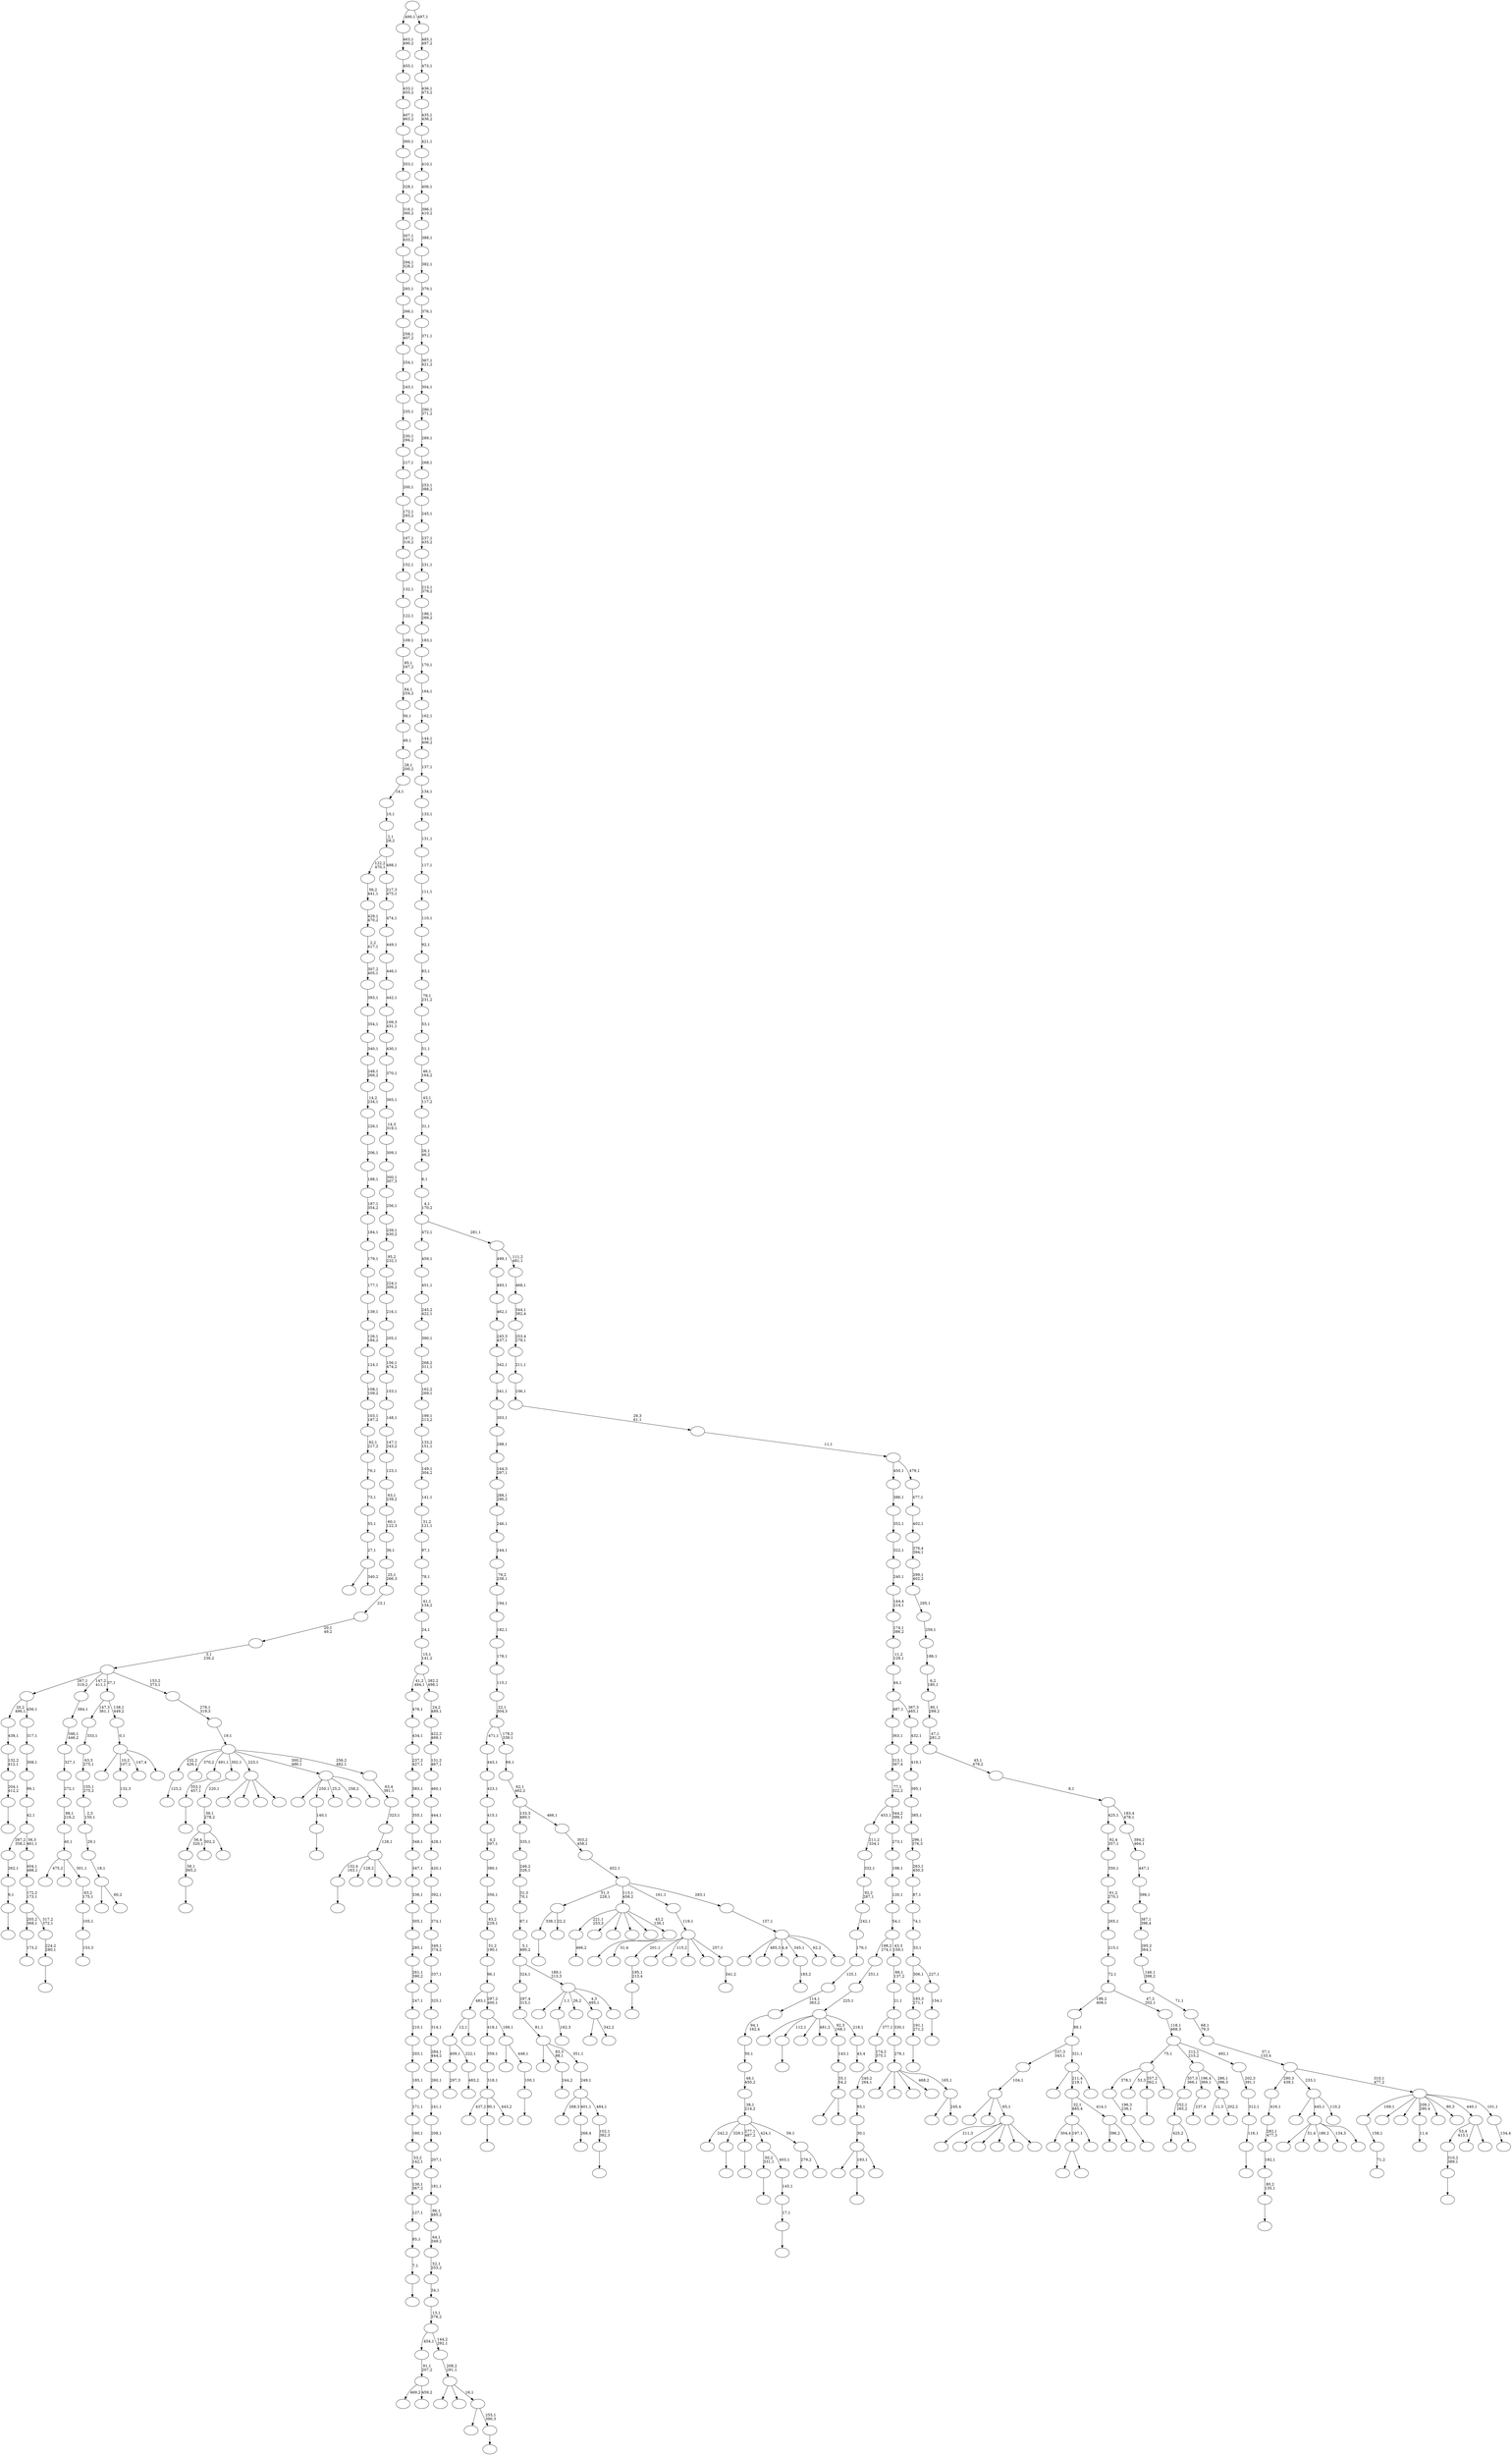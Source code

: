 digraph T {
	650 [label=""]
	649 [label=""]
	648 [label=""]
	647 [label=""]
	646 [label=""]
	645 [label=""]
	644 [label=""]
	643 [label=""]
	642 [label=""]
	641 [label=""]
	640 [label=""]
	639 [label=""]
	638 [label=""]
	637 [label=""]
	636 [label=""]
	635 [label=""]
	634 [label=""]
	633 [label=""]
	632 [label=""]
	631 [label=""]
	630 [label=""]
	629 [label=""]
	628 [label=""]
	627 [label=""]
	626 [label=""]
	625 [label=""]
	624 [label=""]
	623 [label=""]
	622 [label=""]
	621 [label=""]
	620 [label=""]
	619 [label=""]
	618 [label=""]
	617 [label=""]
	616 [label=""]
	615 [label=""]
	614 [label=""]
	613 [label=""]
	612 [label=""]
	611 [label=""]
	610 [label=""]
	609 [label=""]
	608 [label=""]
	607 [label=""]
	606 [label=""]
	605 [label=""]
	604 [label=""]
	603 [label=""]
	602 [label=""]
	601 [label=""]
	600 [label=""]
	599 [label=""]
	598 [label=""]
	597 [label=""]
	596 [label=""]
	595 [label=""]
	594 [label=""]
	593 [label=""]
	592 [label=""]
	591 [label=""]
	590 [label=""]
	589 [label=""]
	588 [label=""]
	587 [label=""]
	586 [label=""]
	585 [label=""]
	584 [label=""]
	583 [label=""]
	582 [label=""]
	581 [label=""]
	580 [label=""]
	579 [label=""]
	578 [label=""]
	577 [label=""]
	576 [label=""]
	575 [label=""]
	574 [label=""]
	573 [label=""]
	572 [label=""]
	571 [label=""]
	570 [label=""]
	569 [label=""]
	568 [label=""]
	567 [label=""]
	566 [label=""]
	565 [label=""]
	564 [label=""]
	563 [label=""]
	562 [label=""]
	561 [label=""]
	560 [label=""]
	559 [label=""]
	558 [label=""]
	557 [label=""]
	556 [label=""]
	555 [label=""]
	554 [label=""]
	553 [label=""]
	552 [label=""]
	551 [label=""]
	550 [label=""]
	549 [label=""]
	548 [label=""]
	547 [label=""]
	546 [label=""]
	545 [label=""]
	544 [label=""]
	543 [label=""]
	542 [label=""]
	541 [label=""]
	540 [label=""]
	539 [label=""]
	538 [label=""]
	537 [label=""]
	536 [label=""]
	535 [label=""]
	534 [label=""]
	533 [label=""]
	532 [label=""]
	531 [label=""]
	530 [label=""]
	529 [label=""]
	528 [label=""]
	527 [label=""]
	526 [label=""]
	525 [label=""]
	524 [label=""]
	523 [label=""]
	522 [label=""]
	521 [label=""]
	520 [label=""]
	519 [label=""]
	518 [label=""]
	517 [label=""]
	516 [label=""]
	515 [label=""]
	514 [label=""]
	513 [label=""]
	512 [label=""]
	511 [label=""]
	510 [label=""]
	509 [label=""]
	508 [label=""]
	507 [label=""]
	506 [label=""]
	505 [label=""]
	504 [label=""]
	503 [label=""]
	502 [label=""]
	501 [label=""]
	500 [label=""]
	499 [label=""]
	498 [label=""]
	497 [label=""]
	496 [label=""]
	495 [label=""]
	494 [label=""]
	493 [label=""]
	492 [label=""]
	491 [label=""]
	490 [label=""]
	489 [label=""]
	488 [label=""]
	487 [label=""]
	486 [label=""]
	485 [label=""]
	484 [label=""]
	483 [label=""]
	482 [label=""]
	481 [label=""]
	480 [label=""]
	479 [label=""]
	478 [label=""]
	477 [label=""]
	476 [label=""]
	475 [label=""]
	474 [label=""]
	473 [label=""]
	472 [label=""]
	471 [label=""]
	470 [label=""]
	469 [label=""]
	468 [label=""]
	467 [label=""]
	466 [label=""]
	465 [label=""]
	464 [label=""]
	463 [label=""]
	462 [label=""]
	461 [label=""]
	460 [label=""]
	459 [label=""]
	458 [label=""]
	457 [label=""]
	456 [label=""]
	455 [label=""]
	454 [label=""]
	453 [label=""]
	452 [label=""]
	451 [label=""]
	450 [label=""]
	449 [label=""]
	448 [label=""]
	447 [label=""]
	446 [label=""]
	445 [label=""]
	444 [label=""]
	443 [label=""]
	442 [label=""]
	441 [label=""]
	440 [label=""]
	439 [label=""]
	438 [label=""]
	437 [label=""]
	436 [label=""]
	435 [label=""]
	434 [label=""]
	433 [label=""]
	432 [label=""]
	431 [label=""]
	430 [label=""]
	429 [label=""]
	428 [label=""]
	427 [label=""]
	426 [label=""]
	425 [label=""]
	424 [label=""]
	423 [label=""]
	422 [label=""]
	421 [label=""]
	420 [label=""]
	419 [label=""]
	418 [label=""]
	417 [label=""]
	416 [label=""]
	415 [label=""]
	414 [label=""]
	413 [label=""]
	412 [label=""]
	411 [label=""]
	410 [label=""]
	409 [label=""]
	408 [label=""]
	407 [label=""]
	406 [label=""]
	405 [label=""]
	404 [label=""]
	403 [label=""]
	402 [label=""]
	401 [label=""]
	400 [label=""]
	399 [label=""]
	398 [label=""]
	397 [label=""]
	396 [label=""]
	395 [label=""]
	394 [label=""]
	393 [label=""]
	392 [label=""]
	391 [label=""]
	390 [label=""]
	389 [label=""]
	388 [label=""]
	387 [label=""]
	386 [label=""]
	385 [label=""]
	384 [label=""]
	383 [label=""]
	382 [label=""]
	381 [label=""]
	380 [label=""]
	379 [label=""]
	378 [label=""]
	377 [label=""]
	376 [label=""]
	375 [label=""]
	374 [label=""]
	373 [label=""]
	372 [label=""]
	371 [label=""]
	370 [label=""]
	369 [label=""]
	368 [label=""]
	367 [label=""]
	366 [label=""]
	365 [label=""]
	364 [label=""]
	363 [label=""]
	362 [label=""]
	361 [label=""]
	360 [label=""]
	359 [label=""]
	358 [label=""]
	357 [label=""]
	356 [label=""]
	355 [label=""]
	354 [label=""]
	353 [label=""]
	352 [label=""]
	351 [label=""]
	350 [label=""]
	349 [label=""]
	348 [label=""]
	347 [label=""]
	346 [label=""]
	345 [label=""]
	344 [label=""]
	343 [label=""]
	342 [label=""]
	341 [label=""]
	340 [label=""]
	339 [label=""]
	338 [label=""]
	337 [label=""]
	336 [label=""]
	335 [label=""]
	334 [label=""]
	333 [label=""]
	332 [label=""]
	331 [label=""]
	330 [label=""]
	329 [label=""]
	328 [label=""]
	327 [label=""]
	326 [label=""]
	325 [label=""]
	324 [label=""]
	323 [label=""]
	322 [label=""]
	321 [label=""]
	320 [label=""]
	319 [label=""]
	318 [label=""]
	317 [label=""]
	316 [label=""]
	315 [label=""]
	314 [label=""]
	313 [label=""]
	312 [label=""]
	311 [label=""]
	310 [label=""]
	309 [label=""]
	308 [label=""]
	307 [label=""]
	306 [label=""]
	305 [label=""]
	304 [label=""]
	303 [label=""]
	302 [label=""]
	301 [label=""]
	300 [label=""]
	299 [label=""]
	298 [label=""]
	297 [label=""]
	296 [label=""]
	295 [label=""]
	294 [label=""]
	293 [label=""]
	292 [label=""]
	291 [label=""]
	290 [label=""]
	289 [label=""]
	288 [label=""]
	287 [label=""]
	286 [label=""]
	285 [label=""]
	284 [label=""]
	283 [label=""]
	282 [label=""]
	281 [label=""]
	280 [label=""]
	279 [label=""]
	278 [label=""]
	277 [label=""]
	276 [label=""]
	275 [label=""]
	274 [label=""]
	273 [label=""]
	272 [label=""]
	271 [label=""]
	270 [label=""]
	269 [label=""]
	268 [label=""]
	267 [label=""]
	266 [label=""]
	265 [label=""]
	264 [label=""]
	263 [label=""]
	262 [label=""]
	261 [label=""]
	260 [label=""]
	259 [label=""]
	258 [label=""]
	257 [label=""]
	256 [label=""]
	255 [label=""]
	254 [label=""]
	253 [label=""]
	252 [label=""]
	251 [label=""]
	250 [label=""]
	249 [label=""]
	248 [label=""]
	247 [label=""]
	246 [label=""]
	245 [label=""]
	244 [label=""]
	243 [label=""]
	242 [label=""]
	241 [label=""]
	240 [label=""]
	239 [label=""]
	238 [label=""]
	237 [label=""]
	236 [label=""]
	235 [label=""]
	234 [label=""]
	233 [label=""]
	232 [label=""]
	231 [label=""]
	230 [label=""]
	229 [label=""]
	228 [label=""]
	227 [label=""]
	226 [label=""]
	225 [label=""]
	224 [label=""]
	223 [label=""]
	222 [label=""]
	221 [label=""]
	220 [label=""]
	219 [label=""]
	218 [label=""]
	217 [label=""]
	216 [label=""]
	215 [label=""]
	214 [label=""]
	213 [label=""]
	212 [label=""]
	211 [label=""]
	210 [label=""]
	209 [label=""]
	208 [label=""]
	207 [label=""]
	206 [label=""]
	205 [label=""]
	204 [label=""]
	203 [label=""]
	202 [label=""]
	201 [label=""]
	200 [label=""]
	199 [label=""]
	198 [label=""]
	197 [label=""]
	196 [label=""]
	195 [label=""]
	194 [label=""]
	193 [label=""]
	192 [label=""]
	191 [label=""]
	190 [label=""]
	189 [label=""]
	188 [label=""]
	187 [label=""]
	186 [label=""]
	185 [label=""]
	184 [label=""]
	183 [label=""]
	182 [label=""]
	181 [label=""]
	180 [label=""]
	179 [label=""]
	178 [label=""]
	177 [label=""]
	176 [label=""]
	175 [label=""]
	174 [label=""]
	173 [label=""]
	172 [label=""]
	171 [label=""]
	170 [label=""]
	169 [label=""]
	168 [label=""]
	167 [label=""]
	166 [label=""]
	165 [label=""]
	164 [label=""]
	163 [label=""]
	162 [label=""]
	161 [label=""]
	160 [label=""]
	159 [label=""]
	158 [label=""]
	157 [label=""]
	156 [label=""]
	155 [label=""]
	154 [label=""]
	153 [label=""]
	152 [label=""]
	151 [label=""]
	150 [label=""]
	149 [label=""]
	148 [label=""]
	147 [label=""]
	146 [label=""]
	145 [label=""]
	144 [label=""]
	143 [label=""]
	142 [label=""]
	141 [label=""]
	140 [label=""]
	139 [label=""]
	138 [label=""]
	137 [label=""]
	136 [label=""]
	135 [label=""]
	134 [label=""]
	133 [label=""]
	132 [label=""]
	131 [label=""]
	130 [label=""]
	129 [label=""]
	128 [label=""]
	127 [label=""]
	126 [label=""]
	125 [label=""]
	124 [label=""]
	123 [label=""]
	122 [label=""]
	121 [label=""]
	120 [label=""]
	119 [label=""]
	118 [label=""]
	117 [label=""]
	116 [label=""]
	115 [label=""]
	114 [label=""]
	113 [label=""]
	112 [label=""]
	111 [label=""]
	110 [label=""]
	109 [label=""]
	108 [label=""]
	107 [label=""]
	106 [label=""]
	105 [label=""]
	104 [label=""]
	103 [label=""]
	102 [label=""]
	101 [label=""]
	100 [label=""]
	99 [label=""]
	98 [label=""]
	97 [label=""]
	96 [label=""]
	95 [label=""]
	94 [label=""]
	93 [label=""]
	92 [label=""]
	91 [label=""]
	90 [label=""]
	89 [label=""]
	88 [label=""]
	87 [label=""]
	86 [label=""]
	85 [label=""]
	84 [label=""]
	83 [label=""]
	82 [label=""]
	81 [label=""]
	80 [label=""]
	79 [label=""]
	78 [label=""]
	77 [label=""]
	76 [label=""]
	75 [label=""]
	74 [label=""]
	73 [label=""]
	72 [label=""]
	71 [label=""]
	70 [label=""]
	69 [label=""]
	68 [label=""]
	67 [label=""]
	66 [label=""]
	65 [label=""]
	64 [label=""]
	63 [label=""]
	62 [label=""]
	61 [label=""]
	60 [label=""]
	59 [label=""]
	58 [label=""]
	57 [label=""]
	56 [label=""]
	55 [label=""]
	54 [label=""]
	53 [label=""]
	52 [label=""]
	51 [label=""]
	50 [label=""]
	49 [label=""]
	48 [label=""]
	47 [label=""]
	46 [label=""]
	45 [label=""]
	44 [label=""]
	43 [label=""]
	42 [label=""]
	41 [label=""]
	40 [label=""]
	39 [label=""]
	38 [label=""]
	37 [label=""]
	36 [label=""]
	35 [label=""]
	34 [label=""]
	33 [label=""]
	32 [label=""]
	31 [label=""]
	30 [label=""]
	29 [label=""]
	28 [label=""]
	27 [label=""]
	26 [label=""]
	25 [label=""]
	24 [label=""]
	23 [label=""]
	22 [label=""]
	21 [label=""]
	20 [label=""]
	19 [label=""]
	18 [label=""]
	17 [label=""]
	16 [label=""]
	15 [label=""]
	14 [label=""]
	13 [label=""]
	12 [label=""]
	11 [label=""]
	10 [label=""]
	9 [label=""]
	8 [label=""]
	7 [label=""]
	6 [label=""]
	5 [label=""]
	4 [label=""]
	3 [label=""]
	2 [label=""]
	1 [label=""]
	0 [label=""]
	646 -> 647 [label="297,3"]
	644 -> 645 [label=""]
	643 -> 644 [label="310,2\n389,1"]
	641 -> 642 [label="123,2"]
	637 -> 638 [label="466,2"]
	630 -> 631 [label="483,2"]
	629 -> 646 [label="409,1"]
	629 -> 630 [label="222,1"]
	626 -> 627 [label=""]
	619 -> 620 [label=""]
	618 -> 619 [label="191,1\n271,2"]
	617 -> 618 [label="183,3\n271,1"]
	614 -> 615 [label="162,3"]
	608 -> 621 [label="469,2"]
	608 -> 609 [label="459,2"]
	607 -> 608 [label="91,1\n207,2"]
	599 -> 600 [label=""]
	595 -> 596 [label=""]
	594 -> 595 [label="58,1\n365,2"]
	592 -> 593 [label=""]
	591 -> 592 [label="204,1\n412,2"]
	590 -> 591 [label="132,2\n412,1"]
	589 -> 590 [label="438,1"]
	587 -> 588 [label=""]
	585 -> 605 [label=""]
	585 -> 587 [label="193,1"]
	585 -> 586 [label=""]
	584 -> 585 [label="30,1"]
	583 -> 584 [label="93,1"]
	582 -> 583 [label="240,2\n264,1"]
	581 -> 582 [label="174,2\n375,1"]
	575 -> 576 [label=""]
	574 -> 575 [label="9,1"]
	573 -> 574 [label="262,1"]
	571 -> 572 [label="244,2"]
	568 -> 569 [label=""]
	567 -> 568 [label="7,1"]
	566 -> 567 [label="85,1"]
	565 -> 566 [label="127,1"]
	564 -> 565 [label="130,1\n367,2"]
	563 -> 564 [label="53,2\n142,1"]
	562 -> 563 [label="160,1"]
	561 -> 562 [label="171,1"]
	560 -> 561 [label="185,1"]
	559 -> 560 [label="203,1"]
	558 -> 559 [label="210,1"]
	557 -> 558 [label="247,1"]
	556 -> 557 [label="261,1\n390,2"]
	555 -> 556 [label="285,1"]
	554 -> 555 [label="305,1"]
	553 -> 554 [label="336,1"]
	552 -> 553 [label="347,1"]
	551 -> 552 [label="348,1"]
	550 -> 551 [label="355,1"]
	549 -> 550 [label="383,1"]
	548 -> 549 [label="237,2\n427,1"]
	547 -> 548 [label="434,1"]
	546 -> 547 [label="476,1"]
	544 -> 632 [label=""]
	544 -> 545 [label="342,2"]
	541 -> 542 [label="173,2"]
	539 -> 603 [label="425,2"]
	539 -> 540 [label=""]
	538 -> 539 [label="252,1\n265,2"]
	534 -> 535 [label="71,2"]
	533 -> 534 [label="158,1"]
	531 -> 606 [label=""]
	531 -> 532 [label="340,2"]
	530 -> 531 [label="27,1"]
	529 -> 530 [label="55,1"]
	528 -> 529 [label="73,1"]
	527 -> 528 [label="76,1"]
	526 -> 527 [label="82,1\n217,2"]
	525 -> 526 [label="103,1\n187,2"]
	524 -> 525 [label="108,1\n109,2"]
	523 -> 524 [label="124,1"]
	522 -> 523 [label="126,1\n184,2"]
	521 -> 522 [label="139,1"]
	520 -> 521 [label="177,1"]
	519 -> 520 [label="179,1"]
	518 -> 519 [label="184,1"]
	517 -> 518 [label="187,1\n354,2"]
	516 -> 517 [label="188,1"]
	515 -> 516 [label="206,1"]
	514 -> 515 [label="226,1"]
	513 -> 514 [label="14,2\n234,1"]
	512 -> 513 [label="248,1\n266,2"]
	511 -> 512 [label="340,1"]
	510 -> 511 [label="354,1"]
	509 -> 510 [label="393,1"]
	508 -> 509 [label="307,2\n405,1"]
	507 -> 508 [label="2,2\n417,1"]
	506 -> 507 [label="429,1\n470,2"]
	505 -> 506 [label="56,2\n441,1"]
	503 -> 504 [label="237,4"]
	500 -> 501 [label=""]
	499 -> 500 [label="224,2\n280,1"]
	498 -> 541 [label="205,2\n368,1"]
	498 -> 499 [label="317,2\n372,1"]
	497 -> 498 [label="172,2\n173,1"]
	496 -> 497 [label="404,1\n488,2"]
	495 -> 573 [label="267,2\n358,1"]
	495 -> 496 [label="56,3\n461,1"]
	494 -> 495 [label="42,1"]
	493 -> 494 [label="99,1"]
	492 -> 493 [label="308,1"]
	491 -> 492 [label="317,1"]
	490 -> 589 [label="20,2\n496,1"]
	490 -> 491 [label="456,1"]
	488 -> 489 [label="268,4"]
	486 -> 626 [label="338,1"]
	486 -> 487 [label="22,2"]
	483 -> 484 [label=""]
	482 -> 483 [label="102,1\n382,3"]
	481 -> 536 [label="268,3"]
	481 -> 488 [label="401,1"]
	481 -> 482 [label="484,1"]
	480 -> 481 [label="249,1"]
	479 -> 640 [label=""]
	479 -> 571 [label="83,3\n88,1"]
	479 -> 480 [label="351,1"]
	478 -> 479 [label="81,1"]
	477 -> 478 [label="297,4\n315,1"]
	475 -> 476 [label="132,3"]
	471 -> 472 [label=""]
	469 -> 470 [label="183,2"]
	460 -> 461 [label=""]
	459 -> 460 [label="195,1\n213,4"]
	457 -> 458 [label="11,4"]
	454 -> 455 [label=""]
	453 -> 454 [label="353,2\n457,1"]
	450 -> 451 [label=""]
	449 -> 450 [label="196,3\n236,1"]
	447 -> 448 [label=""]
	446 -> 447 [label="80,2\n135,1"]
	445 -> 446 [label="192,1"]
	444 -> 445 [label="282,1\n477,3"]
	443 -> 444 [label="416,1"]
	441 -> 442 [label=""]
	439 -> 594 [label="56,4\n320,1"]
	439 -> 485 [label="302,2"]
	439 -> 440 [label=""]
	438 -> 439 [label="39,1\n278,2"]
	437 -> 438 [label="220,1"]
	435 -> 436 [label=""]
	428 -> 623 [label=""]
	428 -> 429 [label=""]
	426 -> 427 [label=""]
	422 -> 423 [label=""]
	421 -> 422 [label="140,1"]
	419 -> 420 [label=""]
	418 -> 419 [label="17,1"]
	417 -> 418 [label="145,1"]
	416 -> 599 [label="50,2\n331,1"]
	416 -> 417 [label="403,1"]
	414 -> 415 [label=""]
	411 -> 636 [label=""]
	411 -> 634 [label="51,4"]
	411 -> 633 [label="186,2"]
	411 -> 577 [label="134,3"]
	411 -> 412 [label=""]
	409 -> 410 [label=""]
	407 -> 408 [label=""]
	406 -> 434 [label=""]
	406 -> 407 [label="255,1\n390,3"]
	405 -> 466 [label=""]
	405 -> 413 [label=""]
	405 -> 406 [label="16,1"]
	404 -> 405 [label="208,2\n291,1"]
	403 -> 607 [label="454,1"]
	403 -> 404 [label="144,2\n292,1"]
	402 -> 403 [label="13,1\n376,2"]
	401 -> 402 [label="34,1"]
	400 -> 401 [label="52,1\n253,2"]
	399 -> 400 [label="64,1\n349,2"]
	398 -> 399 [label="86,1\n485,2"]
	397 -> 398 [label="181,1"]
	396 -> 397 [label="207,1"]
	395 -> 396 [label="208,1"]
	394 -> 395 [label="241,1"]
	393 -> 394 [label="260,1"]
	392 -> 393 [label="284,1\n444,2"]
	391 -> 392 [label="314,1"]
	390 -> 391 [label="325,1"]
	389 -> 390 [label="337,1"]
	388 -> 389 [label="349,1\n374,2"]
	387 -> 388 [label="374,1"]
	386 -> 387 [label="392,1"]
	385 -> 386 [label="420,1"]
	384 -> 385 [label="428,1"]
	383 -> 384 [label="444,1"]
	382 -> 383 [label="460,1"]
	381 -> 382 [label="131,2\n467,1"]
	380 -> 381 [label="422,2\n469,1"]
	379 -> 380 [label="24,2\n489,1"]
	378 -> 546 [label="41,2\n494,1"]
	378 -> 379 [label="382,2\n498,1"]
	377 -> 378 [label="15,1\n141,2"]
	376 -> 377 [label="24,1"]
	375 -> 376 [label="41,1\n134,2"]
	374 -> 375 [label="78,1"]
	373 -> 374 [label="97,1"]
	372 -> 373 [label="31,2\n121,1"]
	371 -> 372 [label="141,1"]
	370 -> 371 [label="149,1\n304,2"]
	369 -> 370 [label="133,2\n151,1"]
	368 -> 369 [label="199,1\n213,2"]
	367 -> 368 [label="162,2\n269,1"]
	366 -> 367 [label="268,2\n311,1"]
	365 -> 366 [label="390,1"]
	364 -> 365 [label="245,2\n422,1"]
	363 -> 364 [label="451,1"]
	362 -> 363 [label="459,1"]
	355 -> 432 [label=""]
	355 -> 356 [label="60,2"]
	354 -> 355 [label="18,1"]
	353 -> 354 [label="29,1"]
	352 -> 353 [label="2,3\n150,1"]
	351 -> 352 [label="155,1\n275,2"]
	350 -> 351 [label="63,3\n275,1"]
	349 -> 350 [label="333,1"]
	346 -> 613 [label="211,3"]
	346 -> 610 [label=""]
	346 -> 467 [label=""]
	346 -> 431 [label=""]
	346 -> 357 [label=""]
	346 -> 347 [label=""]
	345 -> 612 [label=""]
	345 -> 359 [label=""]
	345 -> 346 [label="65,1"]
	344 -> 345 [label="104,1"]
	338 -> 449 [label="378,1"]
	338 -> 430 [label="53,3"]
	338 -> 409 [label="357,2\n362,1"]
	338 -> 339 [label=""]
	334 -> 629 [label="12,1"]
	334 -> 335 [label=""]
	332 -> 616 [label=""]
	332 -> 580 [label=""]
	332 -> 360 [label=""]
	332 -> 333 [label=""]
	330 -> 331 [label="153,3"]
	329 -> 330 [label="105,1"]
	328 -> 329 [label="63,2\n175,1"]
	327 -> 602 [label="475,2"]
	327 -> 358 [label=""]
	327 -> 328 [label="301,1"]
	326 -> 327 [label="40,1"]
	325 -> 326 [label="98,1\n216,2"]
	324 -> 325 [label="272,1"]
	323 -> 324 [label="327,1"]
	322 -> 323 [label="346,1\n446,2"]
	321 -> 322 [label="384,1"]
	317 -> 649 [label="437,2"]
	317 -> 414 [label="90,1"]
	317 -> 318 [label="443,2"]
	316 -> 317 [label="318,1"]
	315 -> 316 [label="359,1"]
	313 -> 625 [label="11,3"]
	313 -> 314 [label="202,2"]
	312 -> 538 [label="357,3\n366,1"]
	312 -> 503 [label="196,4\n369,1"]
	312 -> 313 [label="286,1\n396,3"]
	310 -> 320 [label="279,2"]
	310 -> 311 [label=""]
	309 -> 597 [label="242,2"]
	309 -> 441 [label="329,1"]
	309 -> 435 [label="277,1\n487,2"]
	309 -> 416 [label="424,1"]
	309 -> 310 [label="59,1"]
	308 -> 309 [label="38,1\n214,2"]
	307 -> 308 [label="48,1\n450,2"]
	306 -> 307 [label="50,1"]
	305 -> 306 [label="94,1\n162,4"]
	304 -> 305 [label="114,1\n363,2"]
	303 -> 304 [label="125,1"]
	302 -> 303 [label="176,1"]
	301 -> 302 [label="242,1"]
	300 -> 301 [label="92,2\n287,1"]
	299 -> 300 [label="332,1"]
	298 -> 299 [label="211,2\n334,1"]
	296 -> 474 [label="304,4"]
	296 -> 428 [label="197,1"]
	296 -> 297 [label=""]
	294 -> 643 [label="53,4\n413,1"]
	294 -> 570 [label=""]
	294 -> 295 [label=""]
	290 -> 648 [label=""]
	290 -> 291 [label=""]
	289 -> 290 [label="35,1\n54,2"]
	288 -> 289 [label="143,1"]
	286 -> 639 [label="396,2"]
	286 -> 287 [label=""]
	285 -> 296 [label="32,1\n485,4"]
	285 -> 286 [label="414,1"]
	283 -> 598 [label=""]
	283 -> 421 [label="250,1"]
	283 -> 343 [label="25,2"]
	283 -> 292 [label="258,2"]
	283 -> 284 [label=""]
	281 -> 650 [label=""]
	281 -> 285 [label="211,4\n219,1"]
	281 -> 282 [label=""]
	280 -> 344 [label="237,3\n343,1"]
	280 -> 281 [label="321,1"]
	279 -> 280 [label="89,1"]
	277 -> 278 [label=""]
	276 -> 277 [label="116,1"]
	275 -> 276 [label="312,1"]
	274 -> 275 [label="202,3\n391,1"]
	273 -> 338 [label="75,1"]
	273 -> 312 [label="212,1\n215,2"]
	273 -> 274 [label="492,1"]
	272 -> 273 [label="118,1\n468,3"]
	271 -> 279 [label="196,2\n408,1"]
	271 -> 272 [label="47,2\n202,1"]
	270 -> 271 [label="72,1"]
	269 -> 270 [label="215,1"]
	268 -> 269 [label="265,1"]
	267 -> 268 [label="61,2\n270,1"]
	266 -> 267 [label="350,1"]
	265 -> 266 [label="92,4\n357,1"]
	263 -> 628 [label=""]
	263 -> 475 [label="10,2\n107,1"]
	263 -> 463 [label="147,4"]
	263 -> 264 [label=""]
	262 -> 263 [label="0,1"]
	261 -> 349 [label="147,3\n361,1"]
	261 -> 262 [label="138,1\n449,2"]
	259 -> 624 [label=""]
	259 -> 614 [label="1,1"]
	259 -> 579 [label="26,2"]
	259 -> 544 [label="4,3\n495,1"]
	259 -> 260 [label=""]
	258 -> 477 [label="324,1"]
	258 -> 259 [label="189,1\n213,3"]
	257 -> 258 [label="5,1\n480,2"]
	256 -> 257 [label="67,1"]
	255 -> 256 [label="31,3\n70,1"]
	254 -> 255 [label="246,2\n326,1"]
	253 -> 254 [label="335,1"]
	250 -> 251 [label="43,4"]
	249 -> 537 [label=""]
	249 -> 471 [label="112,1"]
	249 -> 341 [label=""]
	249 -> 340 [label="481,2"]
	249 -> 288 [label="92,3\n168,1"]
	249 -> 250 [label="218,1"]
	248 -> 249 [label="225,1"]
	247 -> 248 [label="251,1"]
	245 -> 622 [label=""]
	245 -> 246 [label="245,4"]
	244 -> 604 [label=""]
	244 -> 473 [label=""]
	244 -> 433 [label=""]
	244 -> 252 [label="468,2"]
	244 -> 245 [label="165,1"]
	243 -> 244 [label="276,1"]
	242 -> 581 [label="377,1"]
	242 -> 243 [label="330,1"]
	241 -> 242 [label="21,1"]
	240 -> 241 [label="66,1\n137,2"]
	239 -> 247 [label="198,2\n274,1"]
	239 -> 240 [label="43,3\n159,1"]
	238 -> 239 [label="54,1"]
	237 -> 238 [label="120,1"]
	236 -> 237 [label="198,1"]
	235 -> 236 [label="273,1"]
	234 -> 298 [label="453,1"]
	234 -> 235 [label="344,2\n399,1"]
	233 -> 234 [label="77,1\n322,2"]
	232 -> 233 [label="313,1\n367,4"]
	231 -> 232 [label="363,1"]
	229 -> 230 [label=""]
	228 -> 229 [label="154,1"]
	227 -> 617 [label="306,1"]
	227 -> 228 [label="227,1"]
	226 -> 227 [label="33,1"]
	225 -> 226 [label="74,1"]
	224 -> 225 [label="87,1"]
	223 -> 224 [label="263,1\n450,3"]
	222 -> 223 [label="296,1\n376,3"]
	221 -> 222 [label="385,1"]
	220 -> 221 [label="395,1"]
	219 -> 220 [label="419,1"]
	218 -> 219 [label="432,1"]
	217 -> 231 [label="487,1"]
	217 -> 218 [label="367,3\n465,1"]
	216 -> 217 [label="44,1"]
	215 -> 216 [label="11,2\n129,1"]
	214 -> 215 [label="174,1\n386,2"]
	213 -> 214 [label="144,4\n214,1"]
	212 -> 213 [label="240,1"]
	211 -> 212 [label="322,1"]
	210 -> 211 [label="352,1"]
	209 -> 210 [label="386,1"]
	207 -> 464 [label=""]
	207 -> 411 [label="445,1"]
	207 -> 208 [label="110,2"]
	205 -> 336 [label=""]
	205 -> 206 [label="31,4"]
	204 -> 637 [label="221,1\n253,3"]
	204 -> 611 [label=""]
	204 -> 543 [label=""]
	204 -> 456 [label=""]
	204 -> 342 [label=""]
	204 -> 205 [label="43,2\n136,1"]
	201 -> 202 [label=""]
	200 -> 201 [label="100,1"]
	199 -> 635 [label=""]
	199 -> 200 [label="448,1"]
	198 -> 315 [label="418,1"]
	198 -> 199 [label="166,1"]
	197 -> 334 [label="483,1"]
	197 -> 198 [label="297,2\n400,1"]
	196 -> 197 [label="96,1"]
	195 -> 196 [label="51,2\n190,1"]
	194 -> 195 [label="83,2\n229,1"]
	193 -> 194 [label="356,1"]
	192 -> 193 [label="380,1"]
	191 -> 192 [label="4,2\n397,1"]
	190 -> 191 [label="415,1"]
	189 -> 190 [label="423,1"]
	188 -> 189 [label="443,1"]
	186 -> 187 [label="341,2"]
	185 -> 459 [label="201,1"]
	185 -> 424 [label=""]
	185 -> 319 [label="115,2"]
	185 -> 293 [label=""]
	185 -> 203 [label=""]
	185 -> 186 [label="257,1"]
	184 -> 185 [label="119,1"]
	182 -> 426 [label="132,4\n163,1"]
	182 -> 425 [label="128,2"]
	182 -> 348 [label=""]
	182 -> 183 [label=""]
	181 -> 182 [label="128,1"]
	180 -> 181 [label="323,1"]
	179 -> 180 [label="63,4\n381,1"]
	178 -> 641 [label="232,2\n426,1"]
	178 -> 468 [label="370,2"]
	178 -> 453 [label="491,1"]
	178 -> 437 [label="302,1"]
	178 -> 332 [label="223,1"]
	178 -> 283 [label="300,2\n486,1"]
	178 -> 179 [label="256,2\n482,1"]
	177 -> 178 [label="19,1"]
	176 -> 177 [label="278,1\n319,3"]
	175 -> 490 [label="267,1\n319,2"]
	175 -> 321 [label="147,2\n411,1"]
	175 -> 261 [label="37,1"]
	175 -> 176 [label="153,2\n373,1"]
	174 -> 175 [label="3,1\n230,2"]
	173 -> 174 [label="20,1\n49,2"]
	172 -> 173 [label="23,1"]
	171 -> 172 [label="25,1\n266,3"]
	170 -> 171 [label="36,1"]
	169 -> 170 [label="60,1\n122,3"]
	168 -> 169 [label="63,1\n239,2"]
	167 -> 168 [label="123,1"]
	166 -> 167 [label="147,1\n243,2"]
	165 -> 166 [label="148,1"]
	164 -> 165 [label="153,1"]
	163 -> 164 [label="156,1\n474,2"]
	162 -> 163 [label="205,1"]
	161 -> 162 [label="216,1"]
	160 -> 161 [label="224,1\n309,2"]
	159 -> 160 [label="95,2\n232,1"]
	158 -> 159 [label="239,1\n430,2"]
	157 -> 158 [label="256,1"]
	156 -> 157 [label="300,1\n307,3"]
	155 -> 156 [label="309,1"]
	154 -> 155 [label="14,3\n319,1"]
	153 -> 154 [label="365,1"]
	152 -> 153 [label="370,1"]
	151 -> 152 [label="430,1"]
	150 -> 151 [label="109,3\n431,1"]
	149 -> 150 [label="442,1"]
	148 -> 149 [label="446,1"]
	147 -> 148 [label="449,1"]
	146 -> 147 [label="474,1"]
	145 -> 146 [label="217,3\n475,1"]
	144 -> 505 [label="122,2\n470,1"]
	144 -> 145 [label="488,1"]
	143 -> 144 [label="2,1\n28,2"]
	142 -> 143 [label="10,1"]
	141 -> 142 [label="14,1"]
	140 -> 141 [label="28,1\n200,2"]
	139 -> 140 [label="49,1"]
	138 -> 139 [label="56,1"]
	137 -> 138 [label="84,1\n254,2"]
	136 -> 137 [label="95,1\n167,2"]
	135 -> 136 [label="109,1"]
	134 -> 135 [label="122,1"]
	133 -> 134 [label="132,1"]
	132 -> 133 [label="152,1"]
	131 -> 132 [label="167,1\n316,2"]
	130 -> 131 [label="172,1\n293,2"]
	129 -> 130 [label="200,1"]
	128 -> 129 [label="217,1"]
	127 -> 128 [label="230,1\n294,2"]
	126 -> 127 [label="235,1"]
	125 -> 126 [label="243,1"]
	124 -> 125 [label="254,1"]
	123 -> 124 [label="258,1\n407,2"]
	122 -> 123 [label="266,1"]
	121 -> 122 [label="293,1"]
	120 -> 121 [label="294,1\n328,2"]
	119 -> 120 [label="307,1\n433,2"]
	118 -> 119 [label="316,1\n360,2"]
	117 -> 118 [label="328,1"]
	116 -> 117 [label="353,1"]
	115 -> 116 [label="360,1"]
	114 -> 115 [label="407,1\n463,2"]
	113 -> 114 [label="433,1\n455,2"]
	112 -> 113 [label="455,1"]
	111 -> 112 [label="463,1\n490,2"]
	109 -> 601 [label=""]
	109 -> 578 [label="485,3"]
	109 -> 502 [label="4,4"]
	109 -> 469 [label="345,1"]
	109 -> 361 [label="62,2"]
	109 -> 110 [label=""]
	108 -> 109 [label="157,1"]
	107 -> 486 [label="51,3\n228,1"]
	107 -> 204 [label="113,1\n458,2"]
	107 -> 184 [label="161,1"]
	107 -> 108 [label="283,1"]
	106 -> 107 [label="452,1"]
	105 -> 106 [label="303,2\n458,1"]
	104 -> 253 [label="133,3\n480,1"]
	104 -> 105 [label="466,1"]
	103 -> 104 [label="62,1\n462,2"]
	102 -> 103 [label="69,1"]
	101 -> 188 [label="471,1"]
	101 -> 102 [label="178,2\n339,1"]
	100 -> 101 [label="22,1\n304,3"]
	99 -> 100 [label="115,1"]
	98 -> 99 [label="178,1"]
	97 -> 98 [label="182,1"]
	96 -> 97 [label="194,1"]
	95 -> 96 [label="79,2\n238,1"]
	94 -> 95 [label="244,1"]
	93 -> 94 [label="246,1"]
	92 -> 93 [label="288,1\n290,2"]
	91 -> 92 [label="144,3\n297,1"]
	90 -> 91 [label="298,1"]
	89 -> 90 [label="303,1"]
	88 -> 89 [label="341,1"]
	87 -> 88 [label="342,1"]
	86 -> 87 [label="245,3\n437,1"]
	85 -> 86 [label="462,1"]
	84 -> 85 [label="493,1"]
	82 -> 83 [label="134,4"]
	81 -> 533 [label="169,1"]
	81 -> 465 [label=""]
	81 -> 462 [label=""]
	81 -> 457 [label="209,1\n290,4"]
	81 -> 452 [label=""]
	81 -> 337 [label="80,3"]
	81 -> 294 [label="440,1"]
	81 -> 82 [label="101,1"]
	80 -> 443 [label="290,3\n439,1"]
	80 -> 207 [label="233,1"]
	80 -> 81 [label="310,1\n477,2"]
	79 -> 80 [label="57,1\n133,4"]
	78 -> 79 [label="68,1\n79,3"]
	77 -> 78 [label="71,1"]
	76 -> 77 [label="146,1\n398,2"]
	75 -> 76 [label="295,2\n364,1"]
	74 -> 75 [label="387,1\n396,4"]
	73 -> 74 [label="398,1"]
	72 -> 73 [label="447,1"]
	71 -> 72 [label="394,2\n464,1"]
	70 -> 265 [label="425,1"]
	70 -> 71 [label="183,4\n478,1"]
	69 -> 70 [label="8,1"]
	68 -> 69 [label="45,1\n479,2"]
	67 -> 68 [label="47,1\n281,2"]
	66 -> 67 [label="80,1\n299,2"]
	65 -> 66 [label="6,2\n180,1"]
	64 -> 65 [label="186,1"]
	63 -> 64 [label="259,1"]
	62 -> 63 [label="295,1"]
	61 -> 62 [label="299,1\n402,2"]
	60 -> 61 [label="376,4\n394,1"]
	59 -> 60 [label="402,1"]
	58 -> 59 [label="477,1"]
	57 -> 209 [label="450,1"]
	57 -> 58 [label="479,1"]
	56 -> 57 [label="11,1"]
	55 -> 56 [label="26,3\n61,1"]
	54 -> 55 [label="106,1"]
	53 -> 54 [label="211,1"]
	52 -> 53 [label="253,4\n279,1"]
	51 -> 52 [label="344,1\n382,4"]
	50 -> 51 [label="468,1"]
	49 -> 84 [label="499,1"]
	49 -> 50 [label="111,2\n481,1"]
	48 -> 362 [label="472,1"]
	48 -> 49 [label="281,1"]
	47 -> 48 [label="4,1\n170,2"]
	46 -> 47 [label="6,1"]
	45 -> 46 [label="26,1\n46,2"]
	44 -> 45 [label="31,1"]
	43 -> 44 [label="43,1\n117,2"]
	42 -> 43 [label="46,1\n164,2"]
	41 -> 42 [label="51,1"]
	40 -> 41 [label="53,1"]
	39 -> 40 [label="79,1\n231,2"]
	38 -> 39 [label="83,1"]
	37 -> 38 [label="92,1"]
	36 -> 37 [label="110,1"]
	35 -> 36 [label="111,1"]
	34 -> 35 [label="117,1"]
	33 -> 34 [label="131,1"]
	32 -> 33 [label="133,1"]
	31 -> 32 [label="134,1"]
	30 -> 31 [label="137,1"]
	29 -> 30 [label="144,1\n406,2"]
	28 -> 29 [label="162,1"]
	27 -> 28 [label="164,1"]
	26 -> 27 [label="170,1"]
	25 -> 26 [label="183,1"]
	24 -> 25 [label="196,1\n289,2"]
	23 -> 24 [label="213,1\n379,2"]
	22 -> 23 [label="231,1"]
	21 -> 22 [label="237,1\n435,2"]
	20 -> 21 [label="245,1"]
	19 -> 20 [label="253,1\n388,2"]
	18 -> 19 [label="268,1"]
	17 -> 18 [label="289,1"]
	16 -> 17 [label="290,1\n371,2"]
	15 -> 16 [label="304,1"]
	14 -> 15 [label="367,1\n421,2"]
	13 -> 14 [label="371,1"]
	12 -> 13 [label="376,1"]
	11 -> 12 [label="379,1"]
	10 -> 11 [label="382,1"]
	9 -> 10 [label="388,1"]
	8 -> 9 [label="396,1\n410,2"]
	7 -> 8 [label="406,1"]
	6 -> 7 [label="410,1"]
	5 -> 6 [label="421,1"]
	4 -> 5 [label="435,1\n436,2"]
	3 -> 4 [label="436,1\n473,2"]
	2 -> 3 [label="473,1"]
	1 -> 2 [label="485,1\n497,2"]
	0 -> 111 [label="490,1"]
	0 -> 1 [label="497,1"]
}
